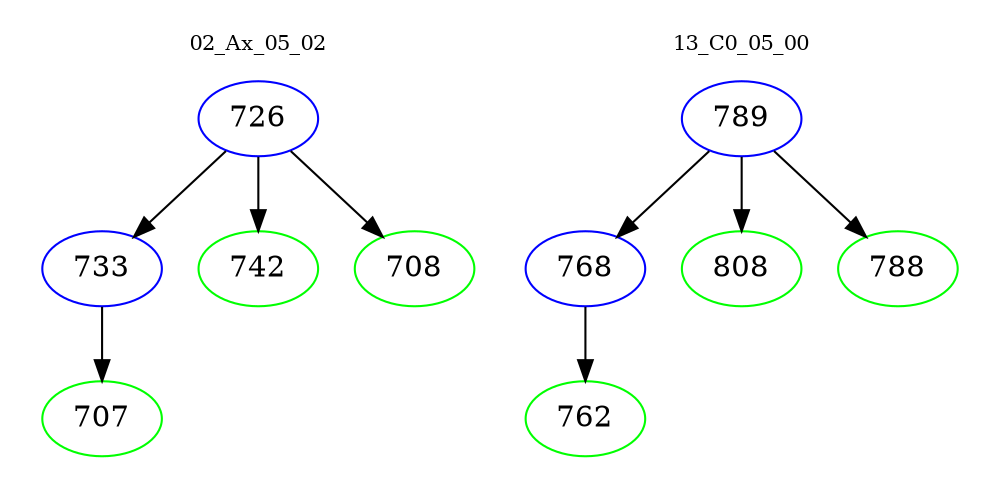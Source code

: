digraph{
subgraph cluster_0 {
color = white
label = "02_Ax_05_02";
fontsize=10;
T0_726 [label="726", color="blue"]
T0_726 -> T0_733 [color="black"]
T0_733 [label="733", color="blue"]
T0_733 -> T0_707 [color="black"]
T0_707 [label="707", color="green"]
T0_726 -> T0_742 [color="black"]
T0_742 [label="742", color="green"]
T0_726 -> T0_708 [color="black"]
T0_708 [label="708", color="green"]
}
subgraph cluster_1 {
color = white
label = "13_C0_05_00";
fontsize=10;
T1_789 [label="789", color="blue"]
T1_789 -> T1_768 [color="black"]
T1_768 [label="768", color="blue"]
T1_768 -> T1_762 [color="black"]
T1_762 [label="762", color="green"]
T1_789 -> T1_808 [color="black"]
T1_808 [label="808", color="green"]
T1_789 -> T1_788 [color="black"]
T1_788 [label="788", color="green"]
}
}
